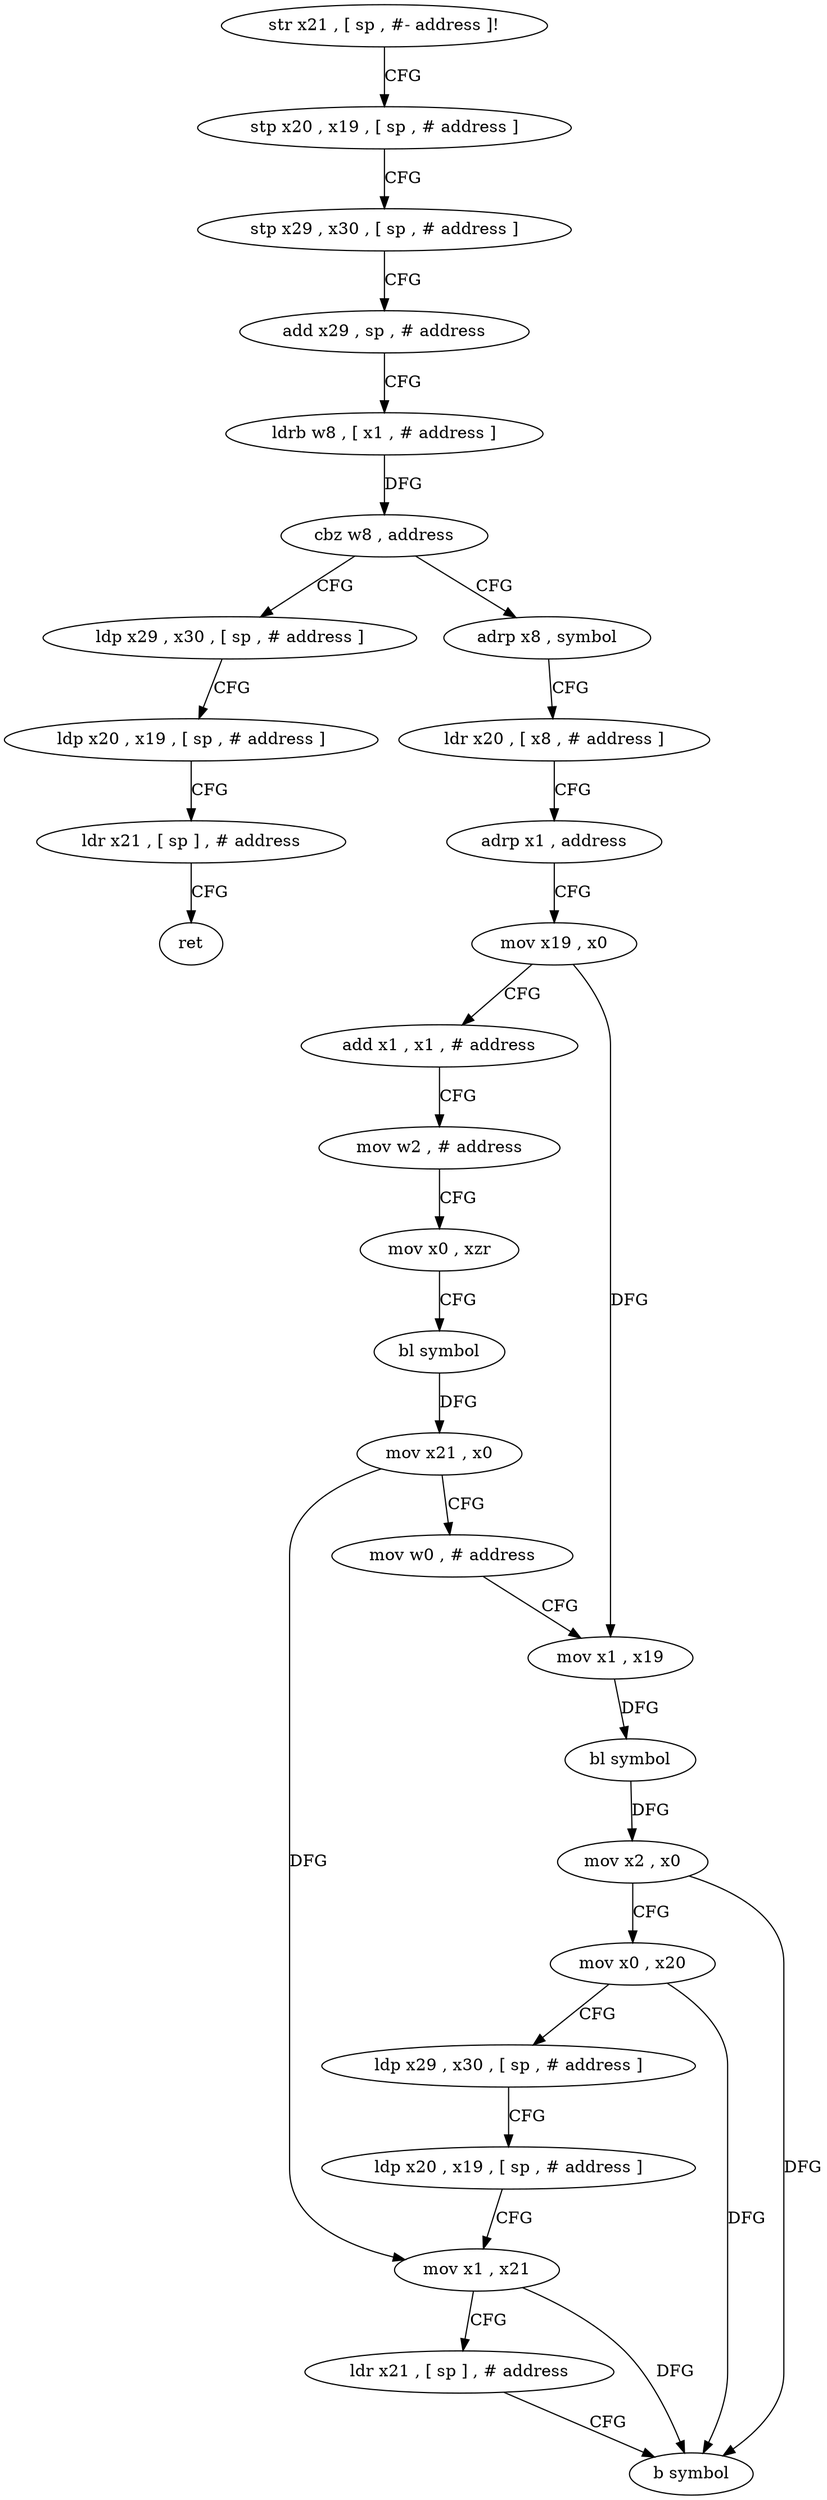 digraph "func" {
"4210132" [label = "str x21 , [ sp , #- address ]!" ]
"4210136" [label = "stp x20 , x19 , [ sp , # address ]" ]
"4210140" [label = "stp x29 , x30 , [ sp , # address ]" ]
"4210144" [label = "add x29 , sp , # address" ]
"4210148" [label = "ldrb w8 , [ x1 , # address ]" ]
"4210152" [label = "cbz w8 , address" ]
"4210232" [label = "ldp x29 , x30 , [ sp , # address ]" ]
"4210156" [label = "adrp x8 , symbol" ]
"4210236" [label = "ldp x20 , x19 , [ sp , # address ]" ]
"4210240" [label = "ldr x21 , [ sp ] , # address" ]
"4210244" [label = "ret" ]
"4210160" [label = "ldr x20 , [ x8 , # address ]" ]
"4210164" [label = "adrp x1 , address" ]
"4210168" [label = "mov x19 , x0" ]
"4210172" [label = "add x1 , x1 , # address" ]
"4210176" [label = "mov w2 , # address" ]
"4210180" [label = "mov x0 , xzr" ]
"4210184" [label = "bl symbol" ]
"4210188" [label = "mov x21 , x0" ]
"4210192" [label = "mov w0 , # address" ]
"4210196" [label = "mov x1 , x19" ]
"4210200" [label = "bl symbol" ]
"4210204" [label = "mov x2 , x0" ]
"4210208" [label = "mov x0 , x20" ]
"4210212" [label = "ldp x29 , x30 , [ sp , # address ]" ]
"4210216" [label = "ldp x20 , x19 , [ sp , # address ]" ]
"4210220" [label = "mov x1 , x21" ]
"4210224" [label = "ldr x21 , [ sp ] , # address" ]
"4210228" [label = "b symbol" ]
"4210132" -> "4210136" [ label = "CFG" ]
"4210136" -> "4210140" [ label = "CFG" ]
"4210140" -> "4210144" [ label = "CFG" ]
"4210144" -> "4210148" [ label = "CFG" ]
"4210148" -> "4210152" [ label = "DFG" ]
"4210152" -> "4210232" [ label = "CFG" ]
"4210152" -> "4210156" [ label = "CFG" ]
"4210232" -> "4210236" [ label = "CFG" ]
"4210156" -> "4210160" [ label = "CFG" ]
"4210236" -> "4210240" [ label = "CFG" ]
"4210240" -> "4210244" [ label = "CFG" ]
"4210160" -> "4210164" [ label = "CFG" ]
"4210164" -> "4210168" [ label = "CFG" ]
"4210168" -> "4210172" [ label = "CFG" ]
"4210168" -> "4210196" [ label = "DFG" ]
"4210172" -> "4210176" [ label = "CFG" ]
"4210176" -> "4210180" [ label = "CFG" ]
"4210180" -> "4210184" [ label = "CFG" ]
"4210184" -> "4210188" [ label = "DFG" ]
"4210188" -> "4210192" [ label = "CFG" ]
"4210188" -> "4210220" [ label = "DFG" ]
"4210192" -> "4210196" [ label = "CFG" ]
"4210196" -> "4210200" [ label = "DFG" ]
"4210200" -> "4210204" [ label = "DFG" ]
"4210204" -> "4210208" [ label = "CFG" ]
"4210204" -> "4210228" [ label = "DFG" ]
"4210208" -> "4210212" [ label = "CFG" ]
"4210208" -> "4210228" [ label = "DFG" ]
"4210212" -> "4210216" [ label = "CFG" ]
"4210216" -> "4210220" [ label = "CFG" ]
"4210220" -> "4210224" [ label = "CFG" ]
"4210220" -> "4210228" [ label = "DFG" ]
"4210224" -> "4210228" [ label = "CFG" ]
}
